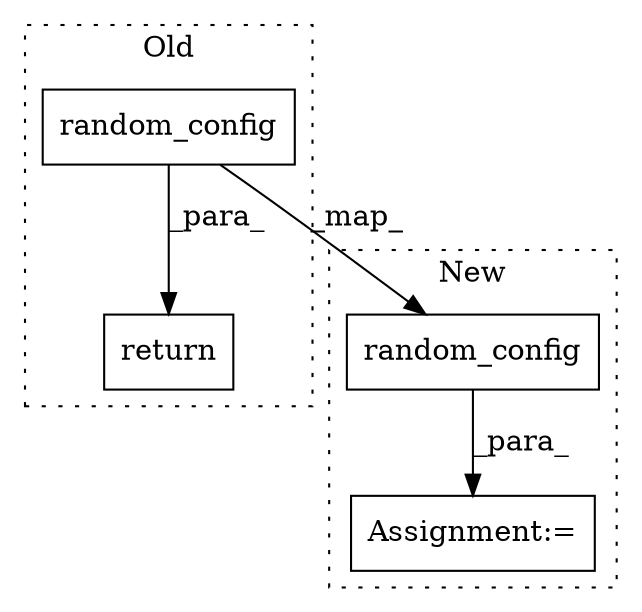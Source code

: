 digraph G {
subgraph cluster0 {
1 [label="random_config" a="32" s="2098" l="15" shape="box"];
4 [label="return" a="41" s="2082" l="7" shape="box"];
label = "Old";
style="dotted";
}
subgraph cluster1 {
2 [label="random_config" a="32" s="2114" l="15" shape="box"];
3 [label="Assignment:=" a="7" s="2104" l="1" shape="box"];
label = "New";
style="dotted";
}
1 -> 4 [label="_para_"];
1 -> 2 [label="_map_"];
2 -> 3 [label="_para_"];
}